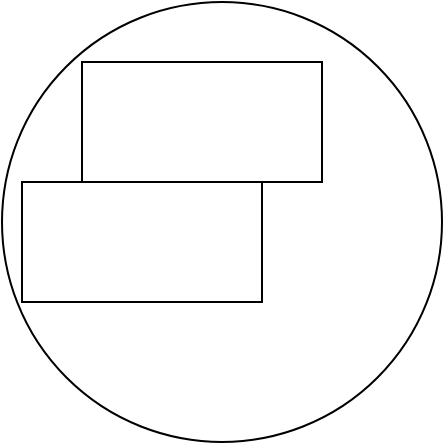 <mxfile>
    <diagram id="bTD-VZrKhe7luneYRoAW" name="Page-1">
        <mxGraphModel dx="684" dy="431" grid="1" gridSize="10" guides="1" tooltips="1" connect="1" arrows="1" fold="1" page="1" pageScale="1" pageWidth="850" pageHeight="1100" math="0" shadow="0">
            <root>
                <mxCell id="0"/>
                <mxCell id="1" parent="0"/>
                <mxCell id="2" value="" style="ellipse;whiteSpace=wrap;html=1;" vertex="1" parent="1">
                    <mxGeometry x="140" y="60" width="180" height="160" as="geometry"/>
                </mxCell>
                <mxCell id="3" value="" style="ellipse;whiteSpace=wrap;html=1;" vertex="1" parent="1">
                    <mxGeometry x="120" y="40" width="220" height="220" as="geometry"/>
                </mxCell>
                <mxCell id="4" value="" style="whiteSpace=wrap;html=1;" vertex="1" parent="1">
                    <mxGeometry x="160" y="70" width="120" height="60" as="geometry"/>
                </mxCell>
                <mxCell id="5" value="" style="whiteSpace=wrap;html=1;" vertex="1" parent="1">
                    <mxGeometry x="130" y="130" width="120" height="60" as="geometry"/>
                </mxCell>
            </root>
        </mxGraphModel>
    </diagram>
</mxfile>